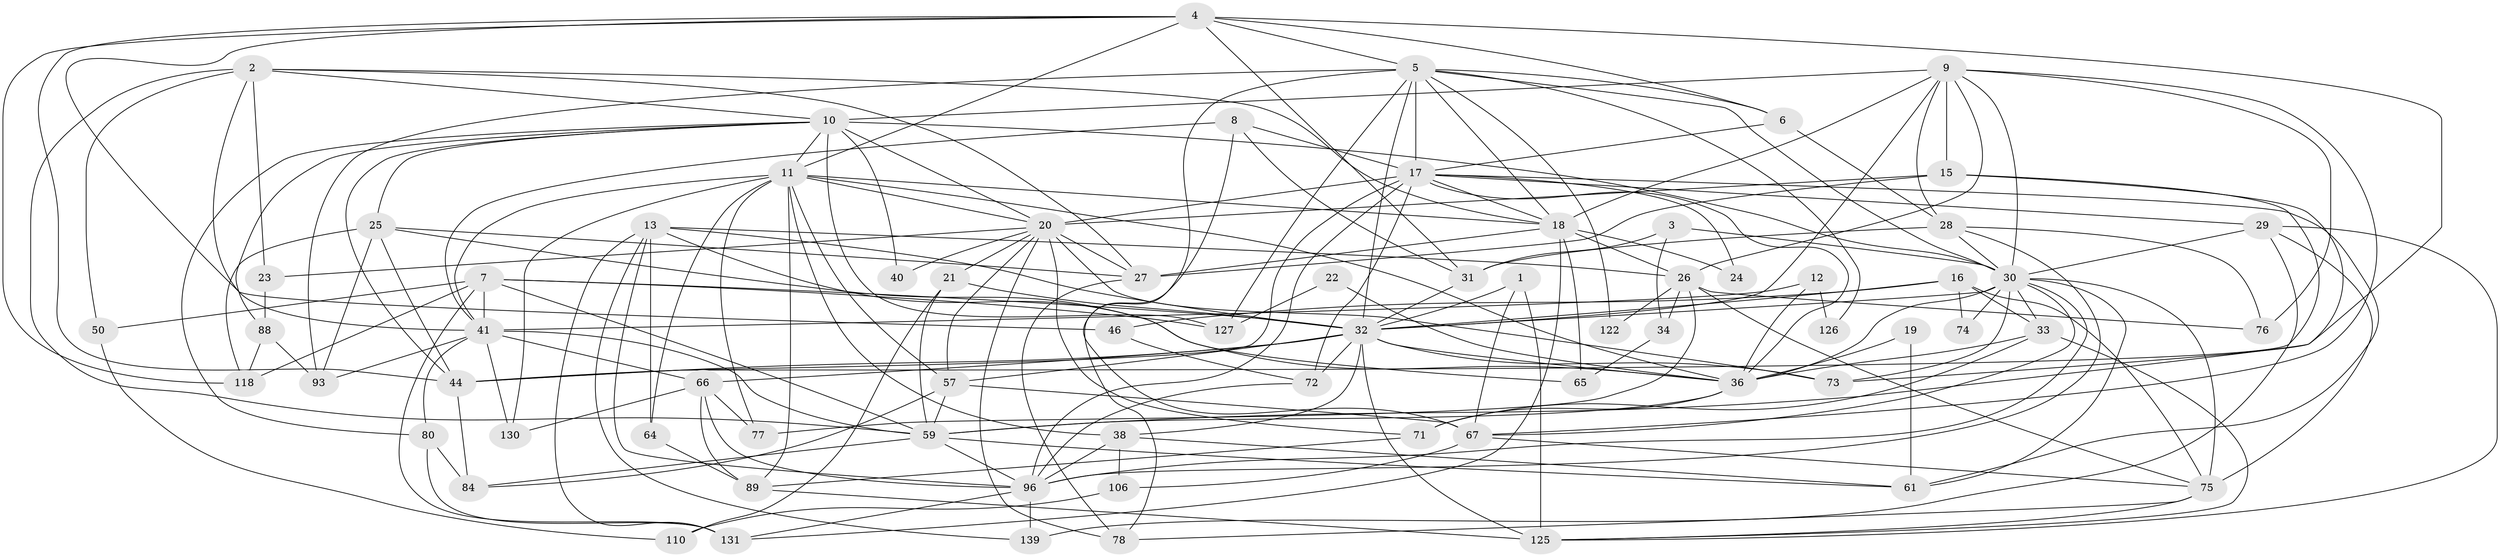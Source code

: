// original degree distribution, {4: 0.2887323943661972, 5: 0.21830985915492956, 3: 0.2887323943661972, 6: 0.04929577464788732, 2: 0.09859154929577464, 7: 0.056338028169014086}
// Generated by graph-tools (version 1.1) at 2025/14/03/09/25 04:14:54]
// undirected, 71 vertices, 200 edges
graph export_dot {
graph [start="1"]
  node [color=gray90,style=filled];
  1;
  2 [super="+60"];
  3;
  4 [super="+14"];
  5 [super="+133+56"];
  6 [super="+108"];
  7 [super="+97"];
  8;
  9 [super="+95"];
  10 [super="+39+90"];
  11 [super="+81+43+134+138"];
  12;
  13 [super="+82+58+53"];
  15;
  16 [super="+47"];
  17 [super="+49+37"];
  18 [super="+100"];
  19;
  20 [super="+35+94+54+63"];
  21 [super="+55"];
  22;
  23;
  24;
  25 [super="+111"];
  26 [super="+86"];
  27 [super="+45"];
  28 [super="+48"];
  29 [super="+142"];
  30 [super="+51+87+79"];
  31;
  32 [super="+116+98+52+103"];
  33 [super="+129"];
  34;
  36 [super="+117+104"];
  38 [super="+102"];
  40;
  41 [super="+123+42"];
  44 [super="+62"];
  46;
  50;
  57 [super="+121+109"];
  59 [super="+68+70"];
  61 [super="+112"];
  64;
  65;
  66 [super="+69"];
  67 [super="+83"];
  71;
  72 [super="+107"];
  73;
  74;
  75 [super="+85+91"];
  76;
  77;
  78;
  80;
  84;
  88 [super="+124"];
  89 [super="+99"];
  93;
  96 [super="+136+101"];
  106;
  110 [super="+113"];
  118;
  122;
  125 [super="+141"];
  126;
  127;
  130;
  131;
  139;
  1 -- 125 [weight=2];
  1 -- 32;
  1 -- 67;
  2 -- 50;
  2 -- 18;
  2 -- 23;
  2 -- 41;
  2 -- 10;
  2 -- 59;
  2 -- 27;
  3 -- 31;
  3 -- 34;
  3 -- 30;
  4 -- 73;
  4 -- 118;
  4 -- 11;
  4 -- 6;
  4 -- 46;
  4 -- 31;
  4 -- 5;
  4 -- 44;
  5 -- 32;
  5 -- 6;
  5 -- 122;
  5 -- 127;
  5 -- 17;
  5 -- 67;
  5 -- 18;
  5 -- 93;
  5 -- 126;
  5 -- 30;
  6 -- 28;
  6 -- 17 [weight=2];
  7 -- 131;
  7 -- 50;
  7 -- 59;
  7 -- 32;
  7 -- 118;
  7 -- 41;
  7 -- 127;
  8 -- 78;
  8 -- 31;
  8 -- 41;
  8 -- 17;
  9 -- 10;
  9 -- 30;
  9 -- 32;
  9 -- 67;
  9 -- 76;
  9 -- 15;
  9 -- 18;
  9 -- 26;
  9 -- 28;
  10 -- 80;
  10 -- 127 [weight=2];
  10 -- 20;
  10 -- 40;
  10 -- 25;
  10 -- 88;
  10 -- 30;
  10 -- 44;
  10 -- 11;
  11 -- 89;
  11 -- 77;
  11 -- 130;
  11 -- 18;
  11 -- 64;
  11 -- 36;
  11 -- 20;
  11 -- 38;
  11 -- 41;
  11 -- 57;
  12 -- 126;
  12 -- 36;
  12 -- 41;
  13 -- 65;
  13 -- 139;
  13 -- 32;
  13 -- 26;
  13 -- 64;
  13 -- 131;
  13 -- 96;
  15 -- 20;
  15 -- 59;
  15 -- 44;
  15 -- 27;
  16 -- 74;
  16 -- 33;
  16 -- 46;
  16 -- 75;
  16 -- 32;
  17 -- 44;
  17 -- 18;
  17 -- 24;
  17 -- 72 [weight=2];
  17 -- 29;
  17 -- 96;
  17 -- 20 [weight=2];
  17 -- 61;
  17 -- 36;
  18 -- 131;
  18 -- 65;
  18 -- 24;
  18 -- 26;
  18 -- 27;
  19 -- 36;
  19 -- 61;
  20 -- 71;
  20 -- 40;
  20 -- 73;
  20 -- 21;
  20 -- 23;
  20 -- 27;
  20 -- 78;
  20 -- 57;
  21 -- 32;
  21 -- 59;
  21 -- 110;
  22 -- 127;
  22 -- 36;
  23 -- 88;
  25 -- 118;
  25 -- 36;
  25 -- 93;
  25 -- 44;
  25 -- 27;
  26 -- 76;
  26 -- 34;
  26 -- 75;
  26 -- 77;
  26 -- 122;
  27 -- 78;
  28 -- 30;
  28 -- 96;
  28 -- 76;
  28 -- 31;
  29 -- 125;
  29 -- 139;
  29 -- 75;
  29 -- 30;
  30 -- 96;
  30 -- 33;
  30 -- 73;
  30 -- 32 [weight=2];
  30 -- 67;
  30 -- 74;
  30 -- 75 [weight=2];
  30 -- 61;
  30 -- 36;
  31 -- 32;
  32 -- 66;
  32 -- 36;
  32 -- 73;
  32 -- 125;
  32 -- 38;
  32 -- 44;
  32 -- 72;
  32 -- 57;
  33 -- 71;
  33 -- 125;
  33 -- 36;
  34 -- 65;
  36 -- 71;
  36 -- 59;
  38 -- 96;
  38 -- 106;
  38 -- 61;
  41 -- 130;
  41 -- 66;
  41 -- 80;
  41 -- 93;
  41 -- 59;
  44 -- 84;
  46 -- 72;
  50 -- 110;
  57 -- 67;
  57 -- 84;
  57 -- 59;
  59 -- 84;
  59 -- 61;
  59 -- 96;
  64 -- 89 [weight=2];
  66 -- 77;
  66 -- 130;
  66 -- 89;
  66 -- 96;
  67 -- 75;
  67 -- 106;
  71 -- 89;
  72 -- 96;
  75 -- 78;
  75 -- 125;
  80 -- 84;
  80 -- 131;
  88 -- 93;
  88 -- 118;
  89 -- 125;
  96 -- 131;
  96 -- 139;
  106 -- 110;
}
